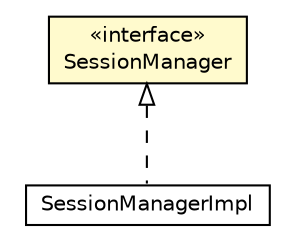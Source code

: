 #!/usr/local/bin/dot
#
# Class diagram 
# Generated by UMLGraph version R5_6-24-gf6e263 (http://www.umlgraph.org/)
#

digraph G {
	edge [fontname="Helvetica",fontsize=10,labelfontname="Helvetica",labelfontsize=10];
	node [fontname="Helvetica",fontsize=10,shape=plaintext];
	nodesep=0.25;
	ranksep=0.5;
	// org.universAAL.security.session.manager.SessionManager
	c7521506 [label=<<table title="org.universAAL.security.session.manager.SessionManager" border="0" cellborder="1" cellspacing="0" cellpadding="2" port="p" bgcolor="lemonChiffon" href="./SessionManager.html">
		<tr><td><table border="0" cellspacing="0" cellpadding="1">
<tr><td align="center" balign="center"> &#171;interface&#187; </td></tr>
<tr><td align="center" balign="center"> SessionManager </td></tr>
		</table></td></tr>
		</table>>, URL="./SessionManager.html", fontname="Helvetica", fontcolor="black", fontsize=10.0];
	// org.universAAL.security.session.manager.impl.SessionManagerImpl
	c7521509 [label=<<table title="org.universAAL.security.session.manager.impl.SessionManagerImpl" border="0" cellborder="1" cellspacing="0" cellpadding="2" port="p" href="./impl/SessionManagerImpl.html">
		<tr><td><table border="0" cellspacing="0" cellpadding="1">
<tr><td align="center" balign="center"> SessionManagerImpl </td></tr>
		</table></td></tr>
		</table>>, URL="./impl/SessionManagerImpl.html", fontname="Helvetica", fontcolor="black", fontsize=10.0];
	//org.universAAL.security.session.manager.impl.SessionManagerImpl implements org.universAAL.security.session.manager.SessionManager
	c7521506:p -> c7521509:p [dir=back,arrowtail=empty,style=dashed];
}

